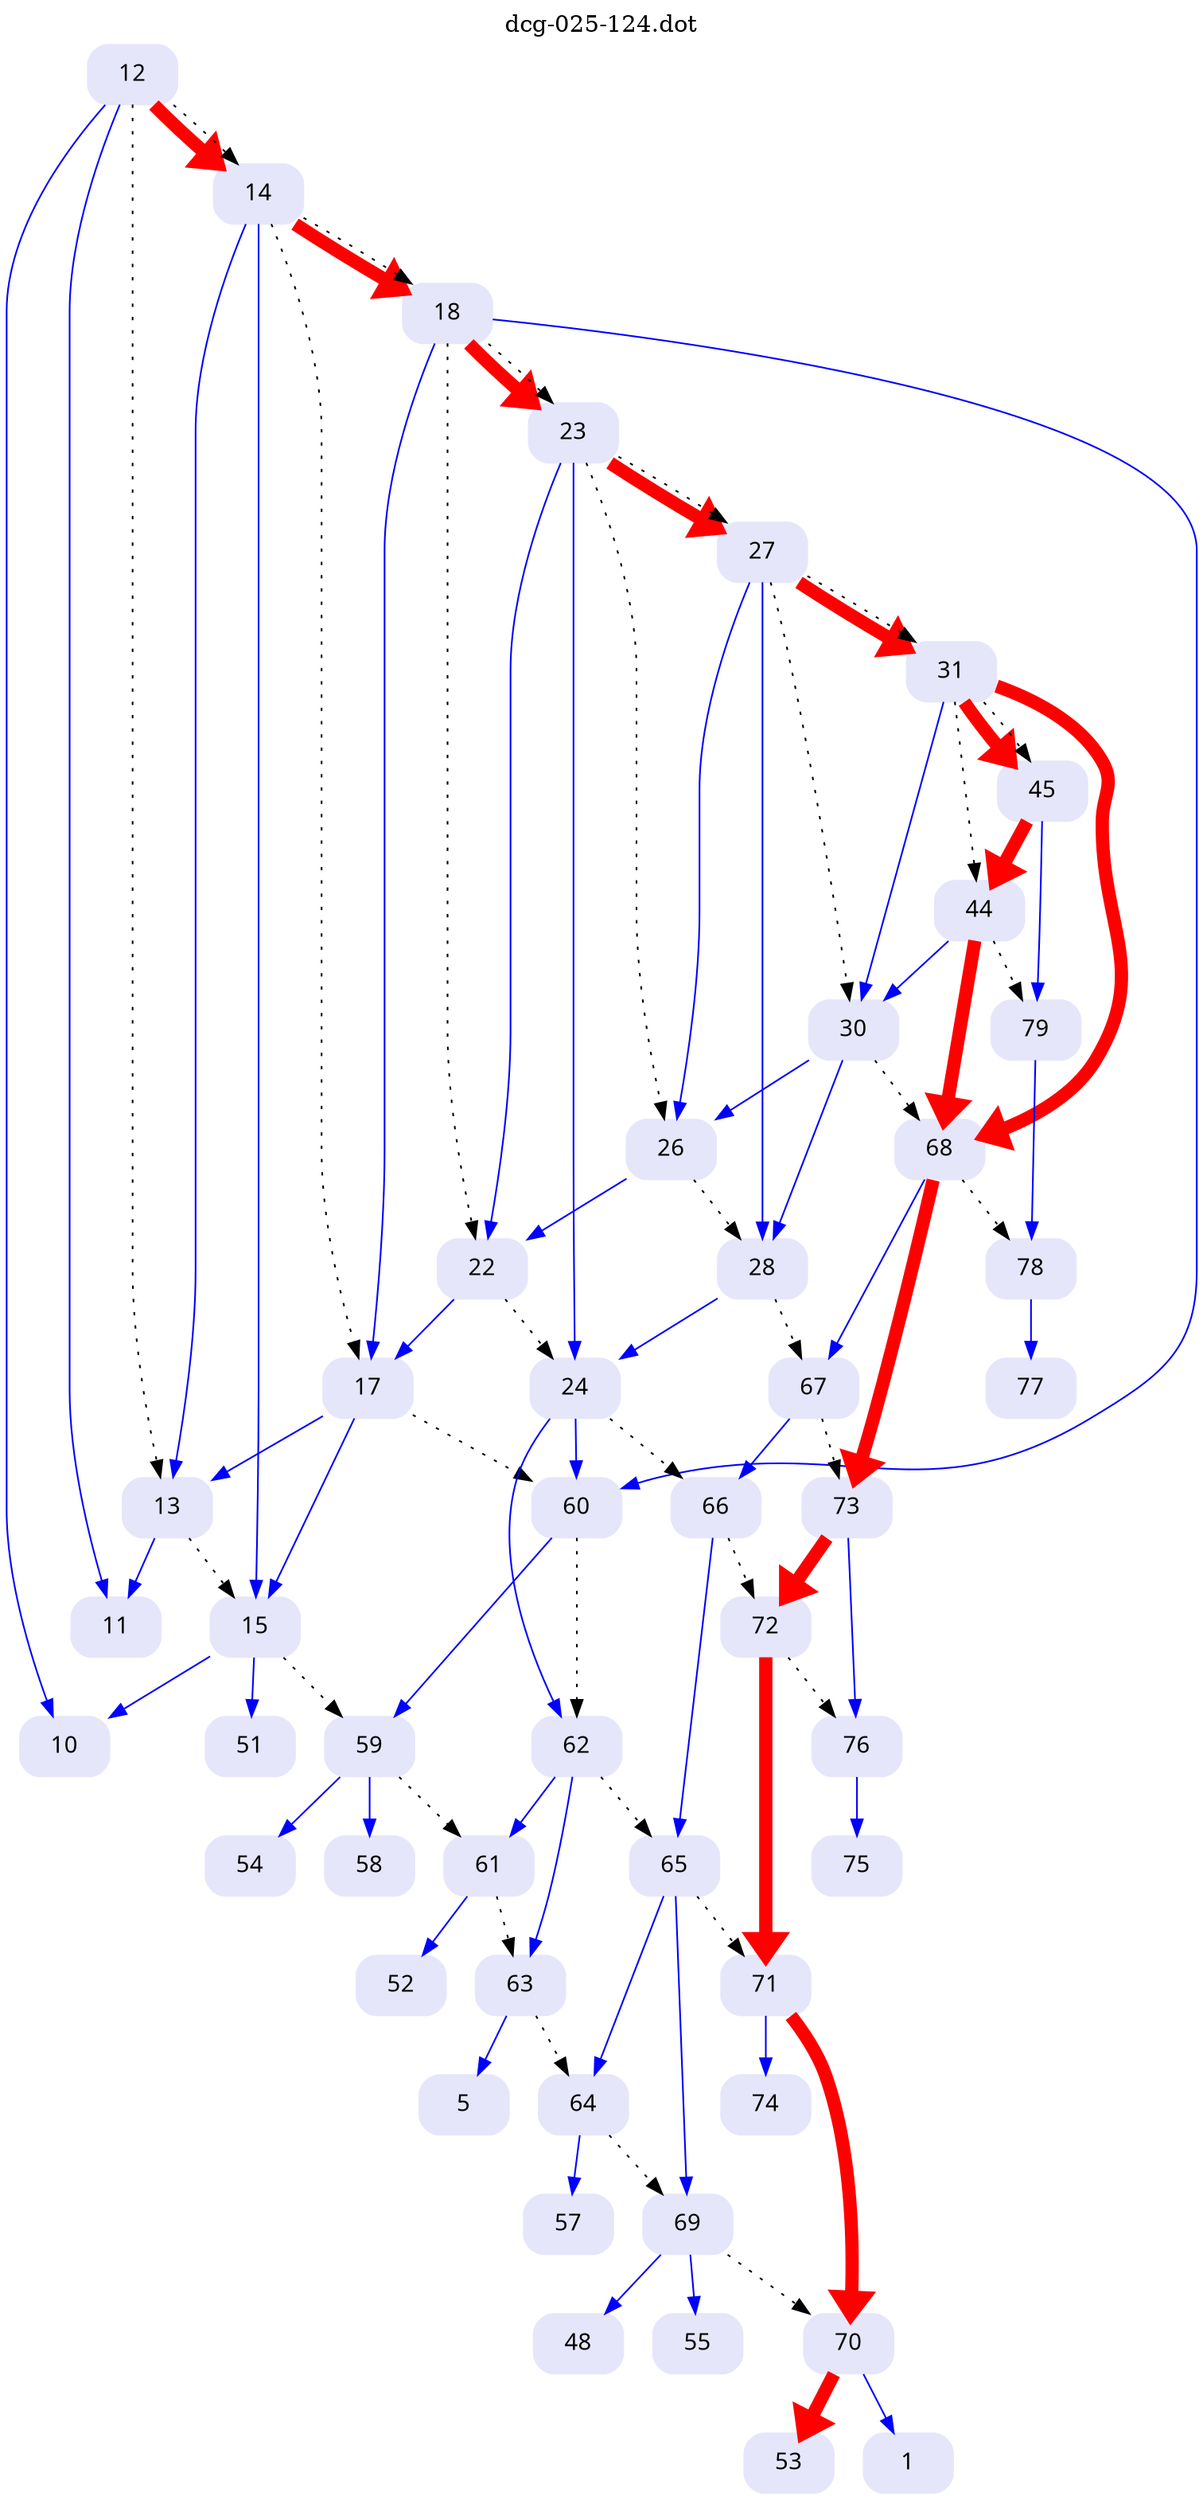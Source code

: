 digraph dcg_25 {
  labelloc="t";
  label="dcg-025-124.dot";
  node [fontname="sans-serif"];
  node [shape=box style="rounded,filled"];
  n12 [label="12" color=lavender];
  n12 -> n11 [color=blue penwidth=1];
  n12 -> n10 [color=blue penwidth=1];
  n12 -> n14 [color=red penwidth=8];
  n12 -> n13 [style=dotted,label=""];
  n12 -> n14 [style=dotted,label=""];
  n14 [label="14" color=lavender];
  n14 -> n13 [color=blue penwidth=1];
  n14 -> n15 [color=blue penwidth=1];
  n14 -> n18 [color=red penwidth=8];
  n14 -> n17 [style=dotted,label=""];
  n14 -> n18 [style=dotted,label=""];
  n18 [label="18" color=lavender];
  n18 -> n17 [color=blue penwidth=1];
  n18 -> n60 [color=blue penwidth=1];
  n18 -> n23 [color=red penwidth=8];
  n18 -> n22 [style=dotted,label=""];
  n18 -> n23 [style=dotted,label=""];
  n23 [label="23" color=lavender];
  n23 -> n22 [color=blue penwidth=1];
  n23 -> n24 [color=blue penwidth=1];
  n23 -> n27 [color=red penwidth=8];
  n23 -> n26 [style=dotted,label=""];
  n23 -> n27 [style=dotted,label=""];
  n27 [label="27" color=lavender];
  n27 -> n26 [color=blue penwidth=1];
  n27 -> n28 [color=blue penwidth=1];
  n27 -> n31 [color=red penwidth=8];
  n27 -> n30 [style=dotted,label=""];
  n27 -> n31 [style=dotted,label=""];
  n31 [label="31" color=lavender];
  n31 -> n30 [color=blue penwidth=1];
  n31 -> n68 [color=red penwidth=8];
  n31 -> n45 [color=red penwidth=8];
  n31 -> n44 [style=dotted,label=""];
  n31 -> n45 [style=dotted,label=""];
  n45 [label="45" color=lavender];
  n45 -> n44 [color=red penwidth=8];
  n45 -> n79 [color=blue penwidth=1];
  n79 [label="79" color=lavender];
  n79 -> n78 [color=blue penwidth=1];
  n78 [label="78" color=lavender];
  n78 -> n77 [color=blue penwidth=1];
  n77 [label="77" color=lavender];
  n44 [label="44" color=lavender];
  n44 -> n30 [color=blue penwidth=1];
  n44 -> n68 [color=red penwidth=8];
  n44 -> n79 [style=dotted,label=""];
  n68 [label="68" color=lavender];
  n68 -> n67 [color=blue penwidth=1];
  n68 -> n73 [color=red penwidth=8];
  n68 -> n78 [style=dotted,label=""];
  n73 [label="73" color=lavender];
  n73 -> n72 [color=red penwidth=8];
  n73 -> n76 [color=blue penwidth=1];
  n76 [label="76" color=lavender];
  n76 -> n75 [color=blue penwidth=1];
  n75 [label="75" color=lavender];
  n72 [label="72" color=lavender];
  n72 -> n71 [color=red penwidth=8];
  n72 -> n76 [style=dotted,label=""];
  n71 [label="71" color=lavender];
  n71 -> n70 [color=red penwidth=8];
  n71 -> n74 [color=blue penwidth=1];
  n74 [label="74" color=lavender];
  n70 [label="70" color=lavender];
  n70 -> n53 [color=red penwidth=8];
  n70 -> n1 [color=blue penwidth=1];
  n1 [label="1" color=lavender];
  n53 [label="53" color=lavender];
  n67 [label="67" color=lavender];
  n67 -> n66 [color=blue penwidth=1];
  n67 -> n73 [style=dotted,label=""];
  n66 [label="66" color=lavender];
  n66 -> n65 [color=blue penwidth=1];
  n66 -> n72 [style=dotted,label=""];
  n65 [label="65" color=lavender];
  n65 -> n64 [color=blue penwidth=1];
  n65 -> n69 [color=blue penwidth=1];
  n65 -> n71 [style=dotted,label=""];
  n69 [label="69" color=lavender];
  n69 -> n48 [color=blue penwidth=1];
  n69 -> n55 [color=blue penwidth=1];
  n69 -> n70 [style=dotted,label=""];
  n55 [label="55" color=lavender];
  n48 [label="48" color=lavender];
  n64 [label="64" color=lavender];
  n64 -> n57 [color=blue penwidth=1];
  n64 -> n69 [style=dotted,label=""];
  n57 [label="57" color=lavender];
  n30 [label="30" color=lavender];
  n30 -> n26 [color=blue penwidth=1];
  n30 -> n28 [color=blue penwidth=1];
  n30 -> n68 [style=dotted,label=""];
  n28 [label="28" color=lavender];
  n28 -> n24 [color=blue penwidth=1];
  n28 -> n67 [style=dotted,label=""];
  n24 [label="24" color=lavender];
  n24 -> n60 [color=blue penwidth=1];
  n24 -> n62 [color=blue penwidth=1];
  n24 -> n66 [style=dotted,label=""];
  n62 [label="62" color=lavender];
  n62 -> n61 [color=blue penwidth=1];
  n62 -> n63 [color=blue penwidth=1];
  n62 -> n65 [style=dotted,label=""];
  n63 [label="63" color=lavender];
  n63 -> n5 [color=blue penwidth=1];
  n63 -> n64 [style=dotted,label=""];
  n5 [label="5" color=lavender];
  n61 [label="61" color=lavender];
  n61 -> n52 [color=blue penwidth=1];
  n61 -> n63 [style=dotted,label=""];
  n52 [label="52" color=lavender];
  n60 [label="60" color=lavender];
  n60 -> n59 [color=blue penwidth=1];
  n60 -> n62 [style=dotted,label=""];
  n59 [label="59" color=lavender];
  n59 -> n58 [color=blue penwidth=1];
  n59 -> n54 [color=blue penwidth=1];
  n59 -> n61 [style=dotted,label=""];
  n54 [label="54" color=lavender];
  n58 [label="58" color=lavender];
  n26 [label="26" color=lavender];
  n26 -> n22 [color=blue penwidth=1];
  n26 -> n28 [style=dotted,label=""];
  n22 [label="22" color=lavender];
  n22 -> n17 [color=blue penwidth=1];
  n22 -> n24 [style=dotted,label=""];
  n17 [label="17" color=lavender];
  n17 -> n13 [color=blue penwidth=1];
  n17 -> n15 [color=blue penwidth=1];
  n17 -> n60 [style=dotted,label=""];
  n15 [label="15" color=lavender];
  n15 -> n10 [color=blue penwidth=1];
  n15 -> n51 [color=blue penwidth=1];
  n15 -> n59 [style=dotted,label=""];
  n51 [label="51" color=lavender];
  n10 [label="10" color=lavender];
  n13 [label="13" color=lavender];
  n13 -> n11 [color=blue penwidth=1];
  n13 -> n15 [style=dotted,label=""];
  n11 [label="11" color=lavender];
}
